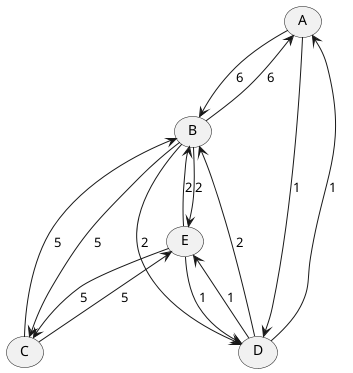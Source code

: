 @startuml
	(A)
	(B)
	(C)
	(D)
	(E)
	A --> B : 6
	A --> D : 1

	B --> A : 6
	B --> D : 2
	B --> E : 2
	B --> C : 5

	C --> B : 5
	C --> E : 5

	D --> A : 1
	D --> B : 2
	D --> E : 1

	E --> D : 1
	E --> B : 2
	E --> C : 5

@enduml
